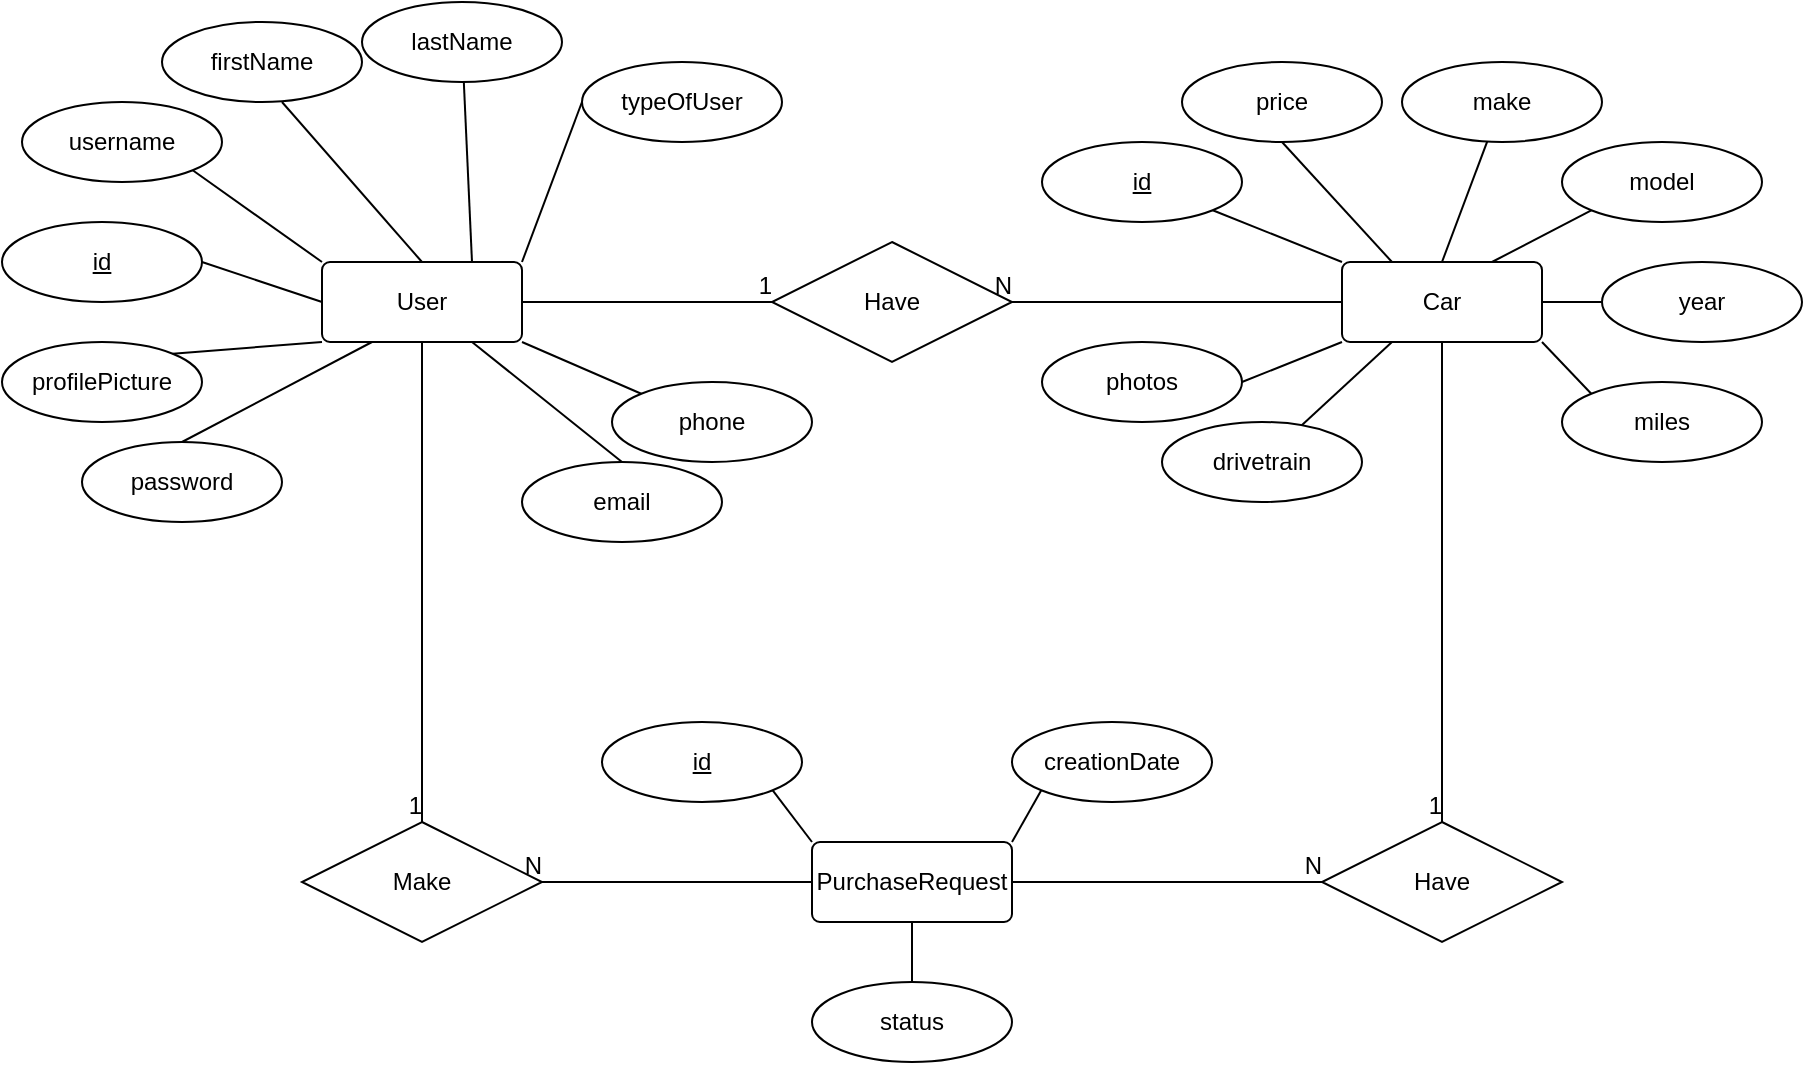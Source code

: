 <mxfile version="14.2.4" type="embed">
    <diagram id="iTBydsAGv--MgN5MYknu" name="Page-1">
        <mxGraphModel dx="1124" dy="617" grid="1" gridSize="10" guides="1" tooltips="1" connect="1" arrows="1" fold="1" page="1" pageScale="1" pageWidth="850" pageHeight="1100" math="0" shadow="0">
            <root>
                <mxCell id="0"/>
                <mxCell id="1" parent="0"/>
                <mxCell id="2" value="User" style="rounded=1;arcSize=10;whiteSpace=wrap;html=1;align=center;" vertex="1" parent="1">
                    <mxGeometry x="180" y="180" width="100" height="40" as="geometry"/>
                </mxCell>
                <mxCell id="3" value="id" style="ellipse;whiteSpace=wrap;html=1;align=center;fontStyle=4;" vertex="1" parent="1">
                    <mxGeometry x="20" y="160" width="100" height="40" as="geometry"/>
                </mxCell>
                <mxCell id="4" value="username" style="ellipse;whiteSpace=wrap;html=1;align=center;" vertex="1" parent="1">
                    <mxGeometry x="30" y="100" width="100" height="40" as="geometry"/>
                </mxCell>
                <mxCell id="5" value="firstName" style="ellipse;whiteSpace=wrap;html=1;align=center;" vertex="1" parent="1">
                    <mxGeometry x="100" y="60" width="100" height="40" as="geometry"/>
                </mxCell>
                <mxCell id="6" value="lastName" style="ellipse;whiteSpace=wrap;html=1;align=center;" vertex="1" parent="1">
                    <mxGeometry x="200" y="50" width="100" height="40" as="geometry"/>
                </mxCell>
                <mxCell id="7" value="typeOfUser" style="ellipse;whiteSpace=wrap;html=1;align=center;" vertex="1" parent="1">
                    <mxGeometry x="310" y="80" width="100" height="40" as="geometry"/>
                </mxCell>
                <mxCell id="8" value="phone" style="ellipse;whiteSpace=wrap;html=1;align=center;" vertex="1" parent="1">
                    <mxGeometry x="325" y="240" width="100" height="40" as="geometry"/>
                </mxCell>
                <mxCell id="9" value="email" style="ellipse;whiteSpace=wrap;html=1;align=center;" vertex="1" parent="1">
                    <mxGeometry x="280" y="280" width="100" height="40" as="geometry"/>
                </mxCell>
                <mxCell id="10" value="password" style="ellipse;whiteSpace=wrap;html=1;align=center;" vertex="1" parent="1">
                    <mxGeometry x="60" y="270" width="100" height="40" as="geometry"/>
                </mxCell>
                <mxCell id="11" value="profilePicture" style="ellipse;whiteSpace=wrap;html=1;align=center;" vertex="1" parent="1">
                    <mxGeometry x="20" y="220" width="100" height="40" as="geometry"/>
                </mxCell>
                <mxCell id="12" value="" style="endArrow=none;html=1;rounded=0;exitX=1;exitY=0.5;exitDx=0;exitDy=0;entryX=0;entryY=0.5;entryDx=0;entryDy=0;" edge="1" parent="1" source="3" target="2">
                    <mxGeometry relative="1" as="geometry">
                        <mxPoint x="170" y="250" as="sourcePoint"/>
                        <mxPoint x="330" y="250" as="targetPoint"/>
                    </mxGeometry>
                </mxCell>
                <mxCell id="13" value="" style="endArrow=none;html=1;rounded=0;exitX=1;exitY=0;exitDx=0;exitDy=0;" edge="1" parent="1" source="11">
                    <mxGeometry relative="1" as="geometry">
                        <mxPoint x="160" y="210" as="sourcePoint"/>
                        <mxPoint x="180" y="220" as="targetPoint"/>
                    </mxGeometry>
                </mxCell>
                <mxCell id="14" value="" style="endArrow=none;html=1;rounded=0;exitX=0.5;exitY=0;exitDx=0;exitDy=0;entryX=0.25;entryY=1;entryDx=0;entryDy=0;" edge="1" parent="1" source="10" target="2">
                    <mxGeometry relative="1" as="geometry">
                        <mxPoint x="155.355" y="245.858" as="sourcePoint"/>
                        <mxPoint x="190" y="230" as="targetPoint"/>
                    </mxGeometry>
                </mxCell>
                <mxCell id="15" value="" style="endArrow=none;html=1;rounded=0;exitX=0.5;exitY=0;exitDx=0;exitDy=0;entryX=0.75;entryY=1;entryDx=0;entryDy=0;" edge="1" parent="1" source="9" target="2">
                    <mxGeometry relative="1" as="geometry">
                        <mxPoint x="190" y="280" as="sourcePoint"/>
                        <mxPoint x="215" y="230" as="targetPoint"/>
                    </mxGeometry>
                </mxCell>
                <mxCell id="16" value="" style="endArrow=none;html=1;rounded=0;exitX=0;exitY=0;exitDx=0;exitDy=0;entryX=1;entryY=1;entryDx=0;entryDy=0;" edge="1" parent="1" source="8" target="2">
                    <mxGeometry relative="1" as="geometry">
                        <mxPoint x="300" y="280" as="sourcePoint"/>
                        <mxPoint x="265" y="230" as="targetPoint"/>
                    </mxGeometry>
                </mxCell>
                <mxCell id="17" value="" style="endArrow=none;html=1;rounded=0;entryX=1;entryY=0;entryDx=0;entryDy=0;exitX=0;exitY=0.5;exitDx=0;exitDy=0;" edge="1" parent="1" source="7" target="2">
                    <mxGeometry relative="1" as="geometry">
                        <mxPoint x="325" y="190" as="sourcePoint"/>
                        <mxPoint x="290" y="230" as="targetPoint"/>
                    </mxGeometry>
                </mxCell>
                <mxCell id="18" value="" style="endArrow=none;html=1;rounded=0;entryX=0.75;entryY=0;entryDx=0;entryDy=0;" edge="1" parent="1" source="6" target="2">
                    <mxGeometry relative="1" as="geometry">
                        <mxPoint x="310" y="160" as="sourcePoint"/>
                        <mxPoint x="290" y="190" as="targetPoint"/>
                    </mxGeometry>
                </mxCell>
                <mxCell id="19" value="" style="endArrow=none;html=1;rounded=0;entryX=0.5;entryY=0;entryDx=0;entryDy=0;exitX=0.6;exitY=1;exitDx=0;exitDy=0;exitPerimeter=0;" edge="1" parent="1" source="5" target="2">
                    <mxGeometry relative="1" as="geometry">
                        <mxPoint x="279" y="142.84" as="sourcePoint"/>
                        <mxPoint x="265" y="190" as="targetPoint"/>
                    </mxGeometry>
                </mxCell>
                <mxCell id="20" value="" style="endArrow=none;html=1;rounded=0;entryX=0;entryY=0;entryDx=0;entryDy=0;exitX=1;exitY=1;exitDx=0;exitDy=0;" edge="1" parent="1" source="4" target="2">
                    <mxGeometry relative="1" as="geometry">
                        <mxPoint x="200" y="140" as="sourcePoint"/>
                        <mxPoint x="240" y="190" as="targetPoint"/>
                    </mxGeometry>
                </mxCell>
                <mxCell id="21" value="Car" style="rounded=1;arcSize=10;whiteSpace=wrap;html=1;align=center;" vertex="1" parent="1">
                    <mxGeometry x="690" y="180" width="100" height="40" as="geometry"/>
                </mxCell>
                <mxCell id="22" value="id" style="ellipse;whiteSpace=wrap;html=1;align=center;fontStyle=4;" vertex="1" parent="1">
                    <mxGeometry x="540" y="120" width="100" height="40" as="geometry"/>
                </mxCell>
                <mxCell id="23" value="price" style="ellipse;whiteSpace=wrap;html=1;align=center;" vertex="1" parent="1">
                    <mxGeometry x="610" y="80" width="100" height="40" as="geometry"/>
                </mxCell>
                <mxCell id="24" value="make" style="ellipse;whiteSpace=wrap;html=1;align=center;" vertex="1" parent="1">
                    <mxGeometry x="720" y="80" width="100" height="40" as="geometry"/>
                </mxCell>
                <mxCell id="25" value="model" style="ellipse;whiteSpace=wrap;html=1;align=center;" vertex="1" parent="1">
                    <mxGeometry x="800" y="120" width="100" height="40" as="geometry"/>
                </mxCell>
                <mxCell id="26" value="year" style="ellipse;whiteSpace=wrap;html=1;align=center;" vertex="1" parent="1">
                    <mxGeometry x="820" y="180" width="100" height="40" as="geometry"/>
                </mxCell>
                <mxCell id="27" value="miles" style="ellipse;whiteSpace=wrap;html=1;align=center;" vertex="1" parent="1">
                    <mxGeometry x="800" y="240" width="100" height="40" as="geometry"/>
                </mxCell>
                <mxCell id="28" value="drivetrain" style="ellipse;whiteSpace=wrap;html=1;align=center;" vertex="1" parent="1">
                    <mxGeometry x="600" y="260" width="100" height="40" as="geometry"/>
                </mxCell>
                <mxCell id="29" value="photos" style="ellipse;whiteSpace=wrap;html=1;align=center;" vertex="1" parent="1">
                    <mxGeometry x="540" y="220" width="100" height="40" as="geometry"/>
                </mxCell>
                <mxCell id="30" value="" style="endArrow=none;html=1;rounded=0;exitX=1;exitY=1;exitDx=0;exitDy=0;entryX=0;entryY=0;entryDx=0;entryDy=0;" edge="1" parent="1" source="22" target="21">
                    <mxGeometry relative="1" as="geometry">
                        <mxPoint x="620" y="160" as="sourcePoint"/>
                        <mxPoint x="680" y="180" as="targetPoint"/>
                    </mxGeometry>
                </mxCell>
                <mxCell id="31" value="" style="endArrow=none;html=1;rounded=0;exitX=0.5;exitY=1;exitDx=0;exitDy=0;entryX=0.25;entryY=0;entryDx=0;entryDy=0;" edge="1" parent="1" source="23" target="21">
                    <mxGeometry relative="1" as="geometry">
                        <mxPoint x="635.355" y="164.142" as="sourcePoint"/>
                        <mxPoint x="690" y="190" as="targetPoint"/>
                    </mxGeometry>
                </mxCell>
                <mxCell id="32" value="" style="endArrow=none;html=1;rounded=0;entryX=0.5;entryY=0;entryDx=0;entryDy=0;" edge="1" parent="1" source="24" target="21">
                    <mxGeometry relative="1" as="geometry">
                        <mxPoint x="670" y="130" as="sourcePoint"/>
                        <mxPoint x="715" y="190" as="targetPoint"/>
                    </mxGeometry>
                </mxCell>
                <mxCell id="33" value="" style="endArrow=none;html=1;rounded=0;entryX=0.75;entryY=0;entryDx=0;entryDy=0;exitX=0;exitY=1;exitDx=0;exitDy=0;" edge="1" parent="1" source="25" target="21">
                    <mxGeometry relative="1" as="geometry">
                        <mxPoint x="770.194" y="129.612" as="sourcePoint"/>
                        <mxPoint x="740" y="190" as="targetPoint"/>
                    </mxGeometry>
                </mxCell>
                <mxCell id="34" value="" style="endArrow=none;html=1;rounded=0;entryX=1;entryY=0.5;entryDx=0;entryDy=0;exitX=0;exitY=0.5;exitDx=0;exitDy=0;" edge="1" parent="1" source="26" target="21">
                    <mxGeometry relative="1" as="geometry">
                        <mxPoint x="824.645" y="164.142" as="sourcePoint"/>
                        <mxPoint x="765" y="190" as="targetPoint"/>
                    </mxGeometry>
                </mxCell>
                <mxCell id="35" value="" style="endArrow=none;html=1;rounded=0;entryX=1;entryY=1;entryDx=0;entryDy=0;exitX=0;exitY=0;exitDx=0;exitDy=0;" edge="1" parent="1" source="27" target="21">
                    <mxGeometry relative="1" as="geometry">
                        <mxPoint x="830" y="210" as="sourcePoint"/>
                        <mxPoint x="790" y="210" as="targetPoint"/>
                    </mxGeometry>
                </mxCell>
                <mxCell id="36" value="" style="endArrow=none;html=1;rounded=0;entryX=0.25;entryY=1;entryDx=0;entryDy=0;" edge="1" parent="1" source="28" target="21">
                    <mxGeometry relative="1" as="geometry">
                        <mxPoint x="824.645" y="255.858" as="sourcePoint"/>
                        <mxPoint x="790" y="230" as="targetPoint"/>
                    </mxGeometry>
                </mxCell>
                <mxCell id="37" value="" style="endArrow=none;html=1;rounded=0;entryX=0;entryY=1;entryDx=0;entryDy=0;exitX=1;exitY=0.5;exitDx=0;exitDy=0;" edge="1" parent="1" source="29" target="21">
                    <mxGeometry relative="1" as="geometry">
                        <mxPoint x="677.213" y="271.222" as="sourcePoint"/>
                        <mxPoint x="715" y="230" as="targetPoint"/>
                    </mxGeometry>
                </mxCell>
                <mxCell id="38" value="PurchaseRequest" style="rounded=1;arcSize=10;whiteSpace=wrap;html=1;align=center;" vertex="1" parent="1">
                    <mxGeometry x="425" y="470" width="100" height="40" as="geometry"/>
                </mxCell>
                <mxCell id="39" value="id" style="ellipse;whiteSpace=wrap;html=1;align=center;fontStyle=4;" vertex="1" parent="1">
                    <mxGeometry x="320" y="410" width="100" height="40" as="geometry"/>
                </mxCell>
                <mxCell id="40" value="" style="endArrow=none;html=1;rounded=0;exitX=1;exitY=1;exitDx=0;exitDy=0;entryX=0;entryY=0.5;entryDx=0;entryDy=0;" edge="1" parent="1" source="39">
                    <mxGeometry relative="1" as="geometry">
                        <mxPoint x="365" y="450" as="sourcePoint"/>
                        <mxPoint x="425" y="470" as="targetPoint"/>
                    </mxGeometry>
                </mxCell>
                <mxCell id="41" value="creationDate" style="ellipse;whiteSpace=wrap;html=1;align=center;" vertex="1" parent="1">
                    <mxGeometry x="525" y="410" width="100" height="40" as="geometry"/>
                </mxCell>
                <mxCell id="42" value="" style="endArrow=none;html=1;rounded=0;exitX=0;exitY=1;exitDx=0;exitDy=0;entryX=1;entryY=0;entryDx=0;entryDy=0;" edge="1" parent="1" source="41" target="38">
                    <mxGeometry relative="1" as="geometry">
                        <mxPoint x="415.355" y="454.142" as="sourcePoint"/>
                        <mxPoint x="435" y="480" as="targetPoint"/>
                    </mxGeometry>
                </mxCell>
                <mxCell id="43" value="status" style="ellipse;whiteSpace=wrap;html=1;align=center;" vertex="1" parent="1">
                    <mxGeometry x="425" y="540" width="100" height="40" as="geometry"/>
                </mxCell>
                <mxCell id="44" value="" style="endArrow=none;html=1;rounded=0;exitX=0.5;exitY=1;exitDx=0;exitDy=0;" edge="1" parent="1" source="38" target="43">
                    <mxGeometry relative="1" as="geometry">
                        <mxPoint x="415.355" y="454.142" as="sourcePoint"/>
                        <mxPoint x="435" y="480" as="targetPoint"/>
                    </mxGeometry>
                </mxCell>
                <mxCell id="45" value="Have" style="shape=rhombus;perimeter=rhombusPerimeter;whiteSpace=wrap;html=1;align=center;" vertex="1" parent="1">
                    <mxGeometry x="405" y="170" width="120" height="60" as="geometry"/>
                </mxCell>
                <mxCell id="46" value="" style="endArrow=none;html=1;rounded=0;entryX=0;entryY=0.5;entryDx=0;entryDy=0;" edge="1" parent="1" target="45">
                    <mxGeometry relative="1" as="geometry">
                        <mxPoint x="280" y="200" as="sourcePoint"/>
                        <mxPoint x="400" y="200" as="targetPoint"/>
                    </mxGeometry>
                </mxCell>
                <mxCell id="47" value="1" style="resizable=0;html=1;align=right;verticalAlign=bottom;" connectable="0" vertex="1" parent="46">
                    <mxGeometry x="1" relative="1" as="geometry"/>
                </mxCell>
                <mxCell id="48" value="" style="endArrow=none;html=1;rounded=0;exitX=0;exitY=0.5;exitDx=0;exitDy=0;entryX=1;entryY=0.5;entryDx=0;entryDy=0;" edge="1" parent="1" source="21" target="45">
                    <mxGeometry relative="1" as="geometry">
                        <mxPoint x="525" y="200" as="sourcePoint"/>
                        <mxPoint x="480" y="320" as="targetPoint"/>
                    </mxGeometry>
                </mxCell>
                <mxCell id="49" value="N" style="resizable=0;html=1;align=right;verticalAlign=bottom;" connectable="0" vertex="1" parent="48">
                    <mxGeometry x="1" relative="1" as="geometry"/>
                </mxCell>
                <mxCell id="50" value="Have" style="shape=rhombus;perimeter=rhombusPerimeter;whiteSpace=wrap;html=1;align=center;" vertex="1" parent="1">
                    <mxGeometry x="680" y="460" width="120" height="60" as="geometry"/>
                </mxCell>
                <mxCell id="51" value="" style="endArrow=none;html=1;rounded=0;entryX=0.5;entryY=0;entryDx=0;entryDy=0;" edge="1" parent="1" source="21" target="50">
                    <mxGeometry relative="1" as="geometry">
                        <mxPoint x="290" y="210" as="sourcePoint"/>
                        <mxPoint x="415" y="210" as="targetPoint"/>
                    </mxGeometry>
                </mxCell>
                <mxCell id="52" value="1" style="resizable=0;html=1;align=right;verticalAlign=bottom;" connectable="0" vertex="1" parent="51">
                    <mxGeometry x="1" relative="1" as="geometry"/>
                </mxCell>
                <mxCell id="53" value="" style="endArrow=none;html=1;rounded=0;exitX=1;exitY=0.5;exitDx=0;exitDy=0;entryX=0;entryY=0.5;entryDx=0;entryDy=0;" edge="1" parent="1" source="38" target="50">
                    <mxGeometry relative="1" as="geometry">
                        <mxPoint x="657.5" y="380" as="sourcePoint"/>
                        <mxPoint x="492.5" y="380" as="targetPoint"/>
                    </mxGeometry>
                </mxCell>
                <mxCell id="54" value="N" style="resizable=0;html=1;align=right;verticalAlign=bottom;" connectable="0" vertex="1" parent="53">
                    <mxGeometry x="1" relative="1" as="geometry"/>
                </mxCell>
                <mxCell id="55" value="Make" style="shape=rhombus;perimeter=rhombusPerimeter;whiteSpace=wrap;html=1;align=center;" vertex="1" parent="1">
                    <mxGeometry x="170" y="460" width="120" height="60" as="geometry"/>
                </mxCell>
                <mxCell id="56" value="" style="endArrow=none;html=1;rounded=0;entryX=0.5;entryY=0;entryDx=0;entryDy=0;" edge="1" target="55" parent="1">
                    <mxGeometry relative="1" as="geometry">
                        <mxPoint x="230" y="220" as="sourcePoint"/>
                        <mxPoint x="-95" y="210" as="targetPoint"/>
                    </mxGeometry>
                </mxCell>
                <mxCell id="57" value="1" style="resizable=0;html=1;align=right;verticalAlign=bottom;" connectable="0" vertex="1" parent="56">
                    <mxGeometry x="1" relative="1" as="geometry"/>
                </mxCell>
                <mxCell id="58" value="" style="endArrow=none;html=1;rounded=0;exitX=0;exitY=0.5;exitDx=0;exitDy=0;entryX=1;entryY=0.5;entryDx=0;entryDy=0;" edge="1" parent="1" source="38" target="55">
                    <mxGeometry relative="1" as="geometry">
                        <mxPoint x="535" y="500" as="sourcePoint"/>
                        <mxPoint x="690" y="500" as="targetPoint"/>
                    </mxGeometry>
                </mxCell>
                <mxCell id="59" value="N" style="resizable=0;html=1;align=right;verticalAlign=bottom;" connectable="0" vertex="1" parent="58">
                    <mxGeometry x="1" relative="1" as="geometry"/>
                </mxCell>
            </root>
        </mxGraphModel>
    </diagram>
</mxfile>